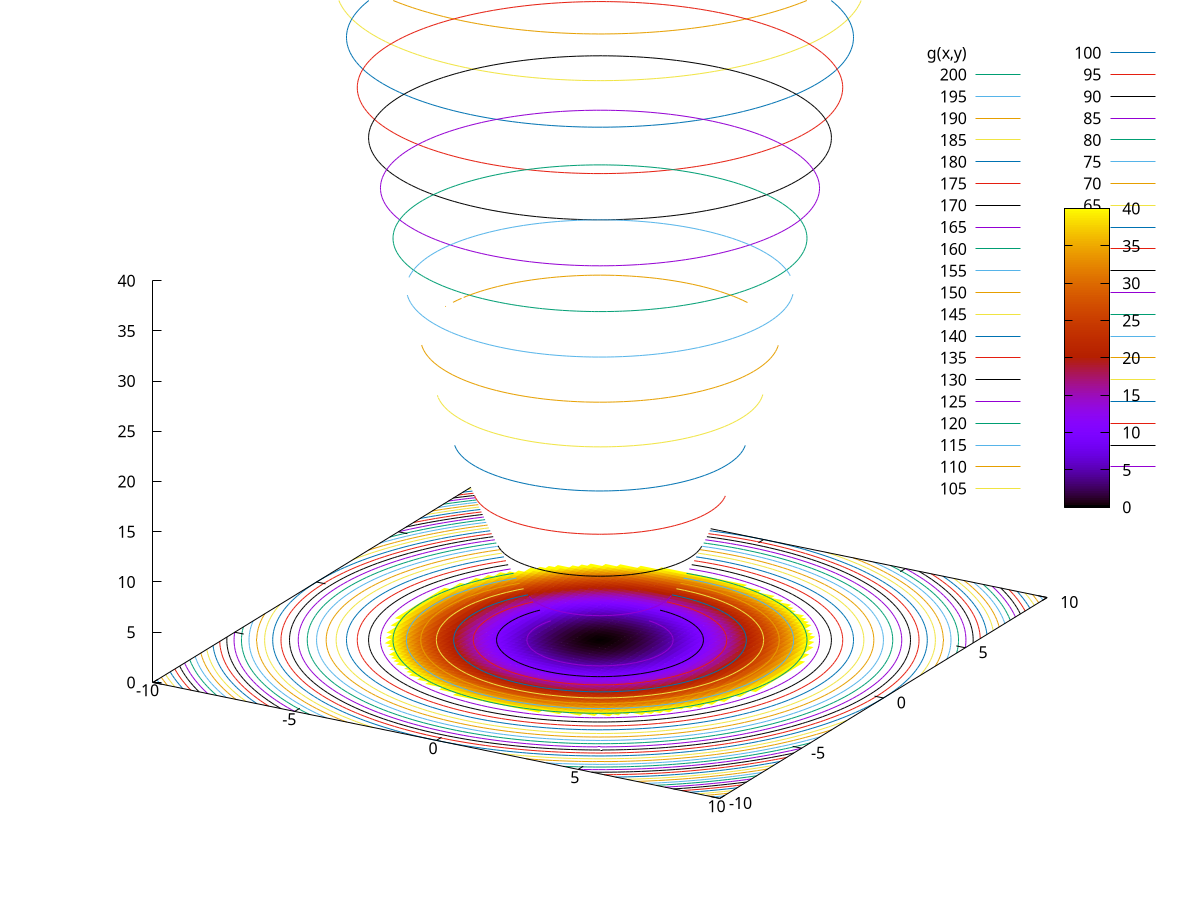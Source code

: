 #!/usr/bin/env gnuplot -pdc

g(x,y)=x**2+y**2
set sample 30
set isosample 100
set hidden3d

set contour both
set cntrparam levels 50

set pm3d at b
#set view map

set ticslevel 0
set zrange [0:40]
splot g(x,y) with pm3d
pause -1
